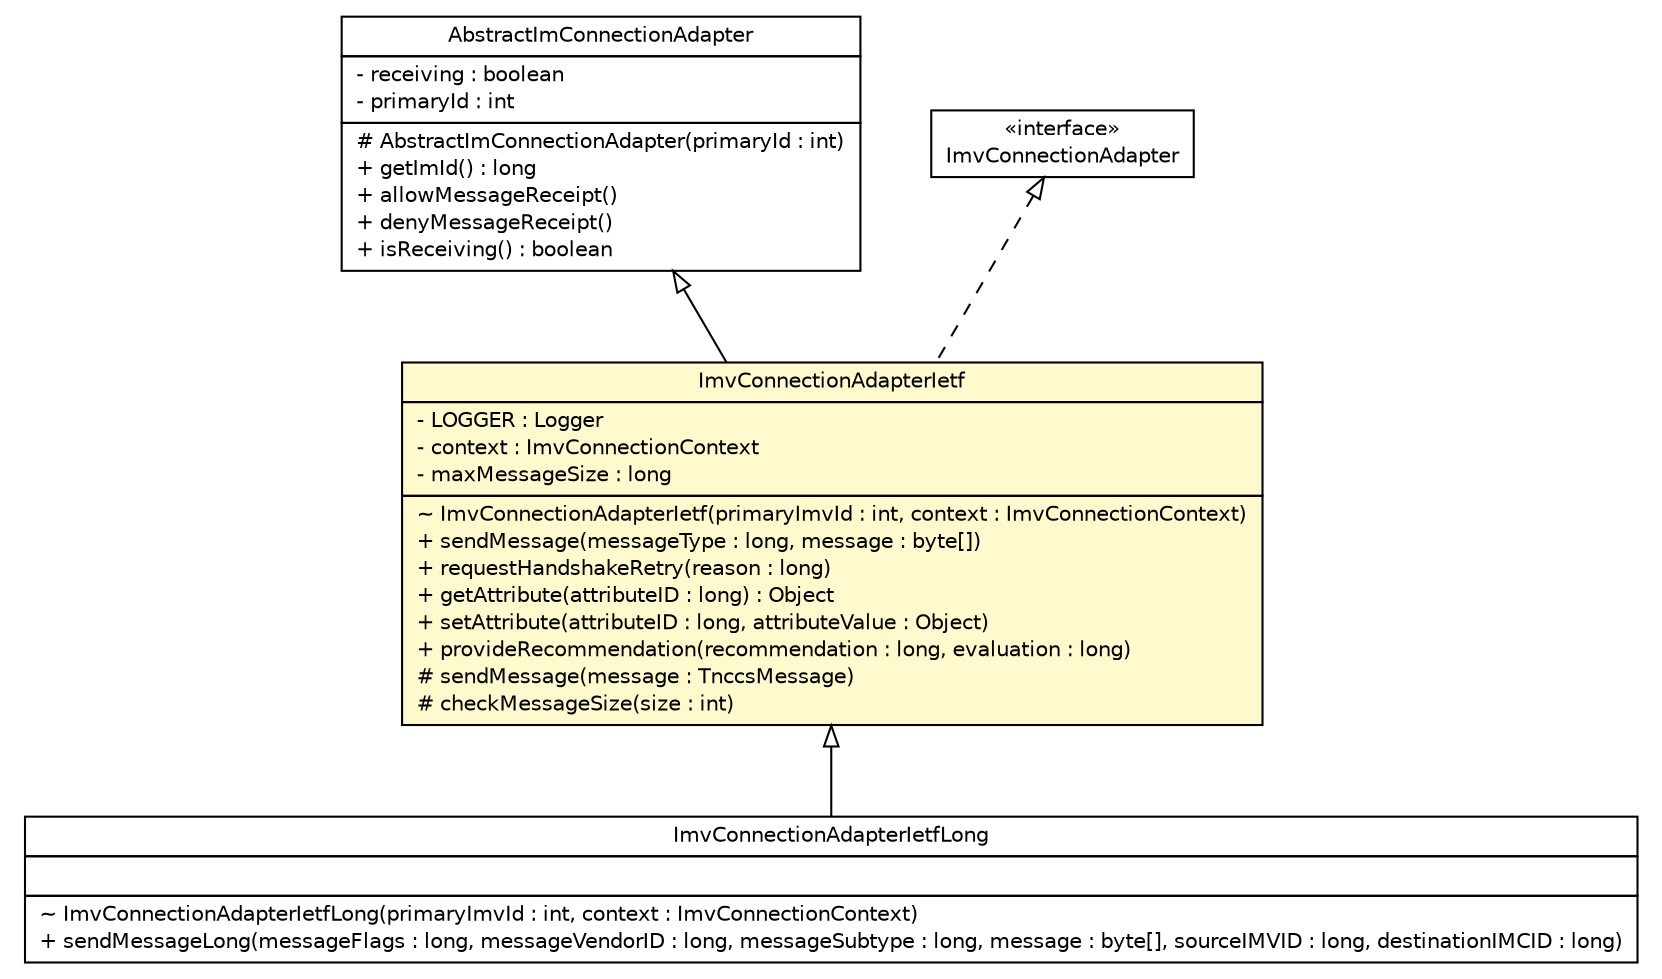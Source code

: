 #!/usr/local/bin/dot
#
# Class diagram 
# Generated by UMLGraph version R5_6 (http://www.umlgraph.org/)
#

digraph G {
	edge [fontname="Helvetica",fontsize=10,labelfontname="Helvetica",labelfontsize=10];
	node [fontname="Helvetica",fontsize=10,shape=plaintext];
	nodesep=0.25;
	ranksep=0.5;
	// de.hsbremen.tc.tnc.tnccs.adapter.connection.AbstractImConnectionAdapter
	c24926 [label=<<table title="de.hsbremen.tc.tnc.tnccs.adapter.connection.AbstractImConnectionAdapter" border="0" cellborder="1" cellspacing="0" cellpadding="2" port="p" href="./AbstractImConnectionAdapter.html">
		<tr><td><table border="0" cellspacing="0" cellpadding="1">
<tr><td align="center" balign="center"> AbstractImConnectionAdapter </td></tr>
		</table></td></tr>
		<tr><td><table border="0" cellspacing="0" cellpadding="1">
<tr><td align="left" balign="left"> - receiving : boolean </td></tr>
<tr><td align="left" balign="left"> - primaryId : int </td></tr>
		</table></td></tr>
		<tr><td><table border="0" cellspacing="0" cellpadding="1">
<tr><td align="left" balign="left"> # AbstractImConnectionAdapter(primaryId : int) </td></tr>
<tr><td align="left" balign="left"> + getImId() : long </td></tr>
<tr><td align="left" balign="left"> + allowMessageReceipt() </td></tr>
<tr><td align="left" balign="left"> + denyMessageReceipt() </td></tr>
<tr><td align="left" balign="left"> + isReceiving() : boolean </td></tr>
		</table></td></tr>
		</table>>, URL="./AbstractImConnectionAdapter.html", fontname="Helvetica", fontcolor="black", fontsize=10.0];
	// de.hsbremen.tc.tnc.tnccs.adapter.connection.ImvConnectionAdapterIetfLong
	c24927 [label=<<table title="de.hsbremen.tc.tnc.tnccs.adapter.connection.ImvConnectionAdapterIetfLong" border="0" cellborder="1" cellspacing="0" cellpadding="2" port="p" href="./ImvConnectionAdapterIetfLong.html">
		<tr><td><table border="0" cellspacing="0" cellpadding="1">
<tr><td align="center" balign="center"> ImvConnectionAdapterIetfLong </td></tr>
		</table></td></tr>
		<tr><td><table border="0" cellspacing="0" cellpadding="1">
<tr><td align="left" balign="left">  </td></tr>
		</table></td></tr>
		<tr><td><table border="0" cellspacing="0" cellpadding="1">
<tr><td align="left" balign="left"> ~ ImvConnectionAdapterIetfLong(primaryImvId : int, context : ImvConnectionContext) </td></tr>
<tr><td align="left" balign="left"> + sendMessageLong(messageFlags : long, messageVendorID : long, messageSubtype : long, message : byte[], sourceIMVID : long, destinationIMCID : long) </td></tr>
		</table></td></tr>
		</table>>, URL="./ImvConnectionAdapterIetfLong.html", fontname="Helvetica", fontcolor="black", fontsize=10.0];
	// de.hsbremen.tc.tnc.tnccs.adapter.connection.ImvConnectionAdapterIetf
	c24928 [label=<<table title="de.hsbremen.tc.tnc.tnccs.adapter.connection.ImvConnectionAdapterIetf" border="0" cellborder="1" cellspacing="0" cellpadding="2" port="p" bgcolor="lemonChiffon" href="./ImvConnectionAdapterIetf.html">
		<tr><td><table border="0" cellspacing="0" cellpadding="1">
<tr><td align="center" balign="center"> ImvConnectionAdapterIetf </td></tr>
		</table></td></tr>
		<tr><td><table border="0" cellspacing="0" cellpadding="1">
<tr><td align="left" balign="left"> - LOGGER : Logger </td></tr>
<tr><td align="left" balign="left"> - context : ImvConnectionContext </td></tr>
<tr><td align="left" balign="left"> - maxMessageSize : long </td></tr>
		</table></td></tr>
		<tr><td><table border="0" cellspacing="0" cellpadding="1">
<tr><td align="left" balign="left"> ~ ImvConnectionAdapterIetf(primaryImvId : int, context : ImvConnectionContext) </td></tr>
<tr><td align="left" balign="left"> + sendMessage(messageType : long, message : byte[]) </td></tr>
<tr><td align="left" balign="left"> + requestHandshakeRetry(reason : long) </td></tr>
<tr><td align="left" balign="left"> + getAttribute(attributeID : long) : Object </td></tr>
<tr><td align="left" balign="left"> + setAttribute(attributeID : long, attributeValue : Object) </td></tr>
<tr><td align="left" balign="left"> + provideRecommendation(recommendation : long, evaluation : long) </td></tr>
<tr><td align="left" balign="left"> # sendMessage(message : TnccsMessage) </td></tr>
<tr><td align="left" balign="left"> # checkMessageSize(size : int) </td></tr>
		</table></td></tr>
		</table>>, URL="./ImvConnectionAdapterIetf.html", fontname="Helvetica", fontcolor="black", fontsize=10.0];
	// de.hsbremen.tc.tnc.tnccs.adapter.connection.ImvConnectionAdapter
	c24936 [label=<<table title="de.hsbremen.tc.tnc.tnccs.adapter.connection.ImvConnectionAdapter" border="0" cellborder="1" cellspacing="0" cellpadding="2" port="p" href="./ImvConnectionAdapter.html">
		<tr><td><table border="0" cellspacing="0" cellpadding="1">
<tr><td align="center" balign="center"> &#171;interface&#187; </td></tr>
<tr><td align="center" balign="center"> ImvConnectionAdapter </td></tr>
		</table></td></tr>
		</table>>, URL="./ImvConnectionAdapter.html", fontname="Helvetica", fontcolor="black", fontsize=10.0];
	//de.hsbremen.tc.tnc.tnccs.adapter.connection.ImvConnectionAdapterIetfLong extends de.hsbremen.tc.tnc.tnccs.adapter.connection.ImvConnectionAdapterIetf
	c24928:p -> c24927:p [dir=back,arrowtail=empty];
	//de.hsbremen.tc.tnc.tnccs.adapter.connection.ImvConnectionAdapterIetf extends de.hsbremen.tc.tnc.tnccs.adapter.connection.AbstractImConnectionAdapter
	c24926:p -> c24928:p [dir=back,arrowtail=empty];
	//de.hsbremen.tc.tnc.tnccs.adapter.connection.ImvConnectionAdapterIetf implements de.hsbremen.tc.tnc.tnccs.adapter.connection.ImvConnectionAdapter
	c24936:p -> c24928:p [dir=back,arrowtail=empty,style=dashed];
}

